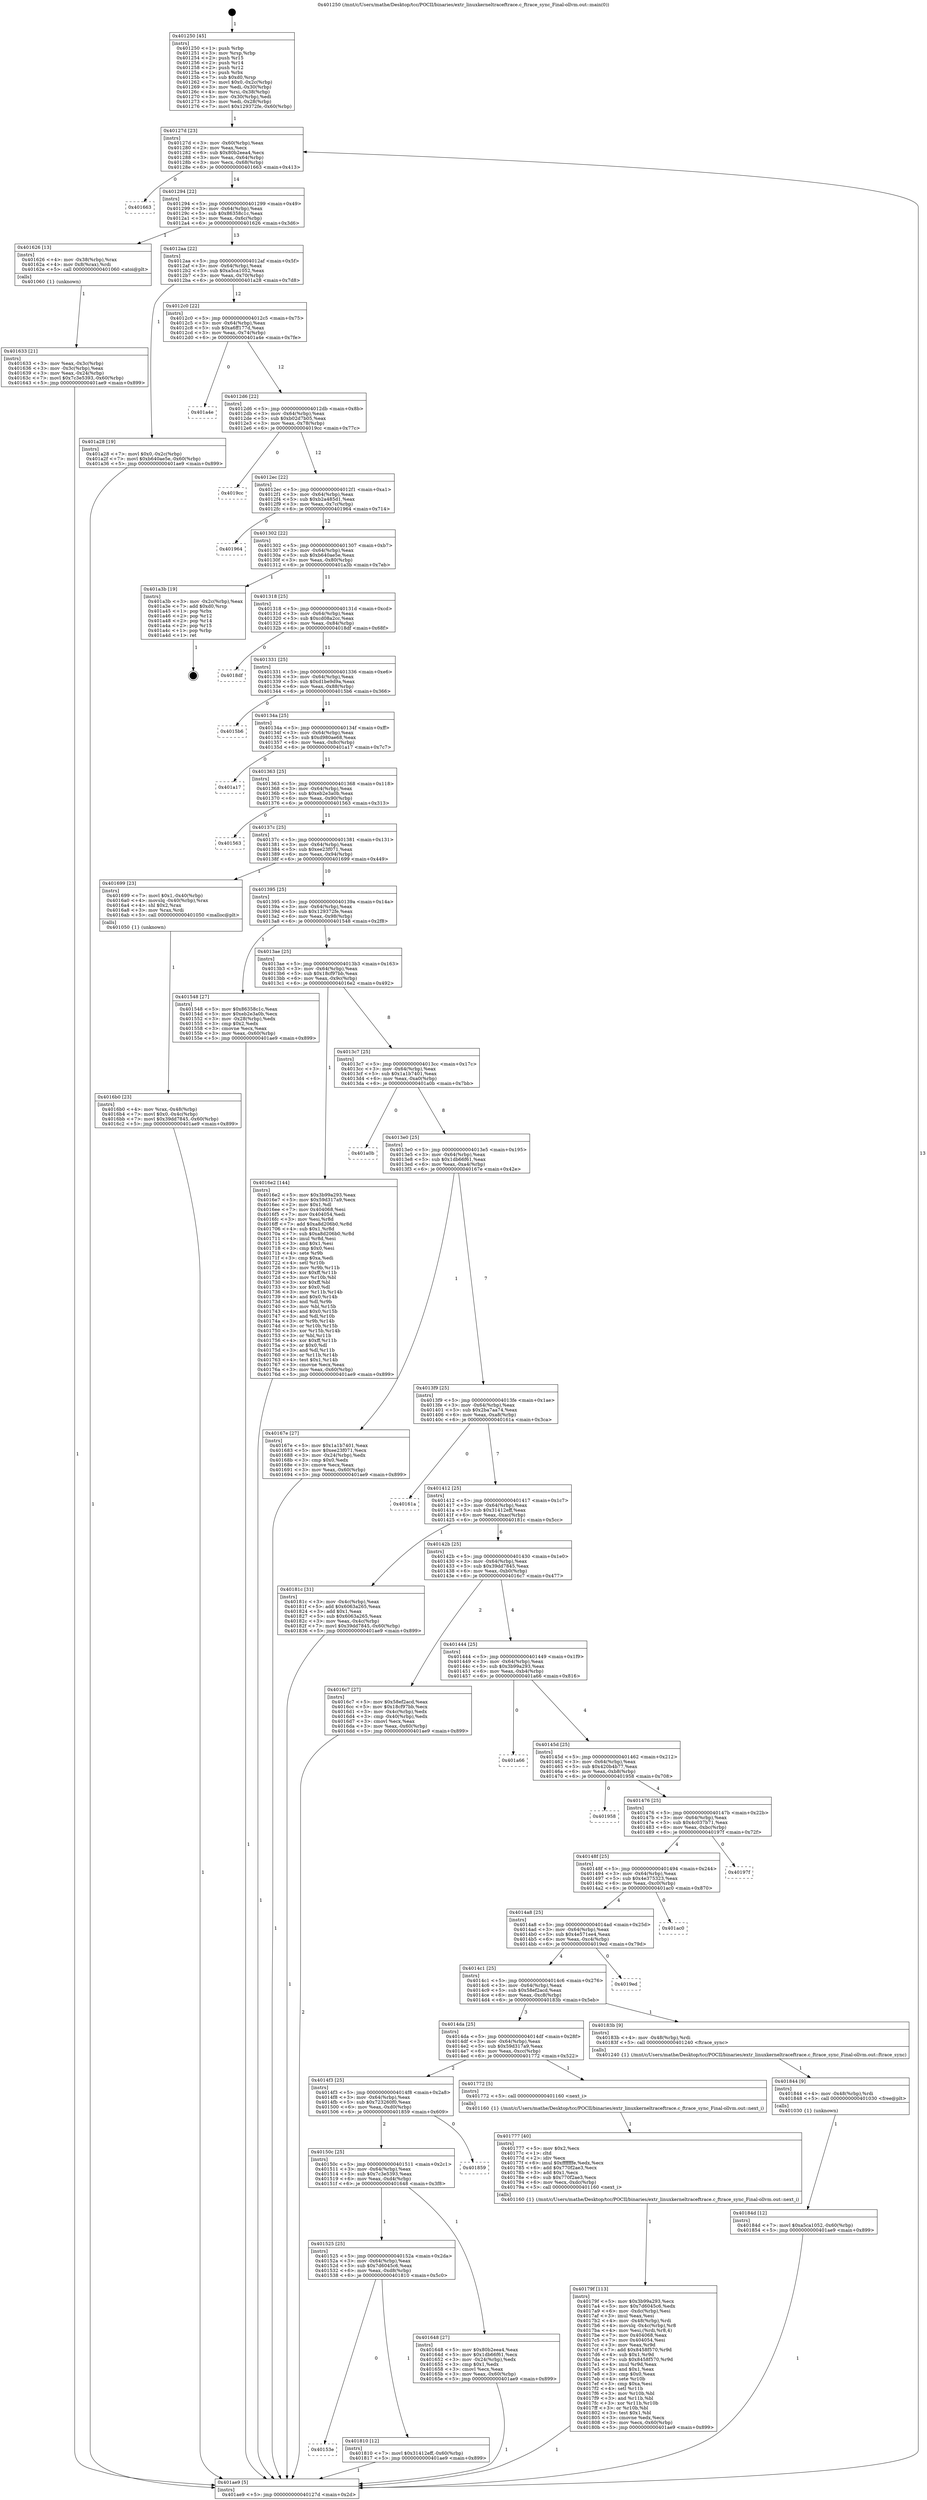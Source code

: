 digraph "0x401250" {
  label = "0x401250 (/mnt/c/Users/mathe/Desktop/tcc/POCII/binaries/extr_linuxkerneltraceftrace.c_ftrace_sync_Final-ollvm.out::main(0))"
  labelloc = "t"
  node[shape=record]

  Entry [label="",width=0.3,height=0.3,shape=circle,fillcolor=black,style=filled]
  "0x40127d" [label="{
     0x40127d [23]\l
     | [instrs]\l
     &nbsp;&nbsp;0x40127d \<+3\>: mov -0x60(%rbp),%eax\l
     &nbsp;&nbsp;0x401280 \<+2\>: mov %eax,%ecx\l
     &nbsp;&nbsp;0x401282 \<+6\>: sub $0x80b2eea4,%ecx\l
     &nbsp;&nbsp;0x401288 \<+3\>: mov %eax,-0x64(%rbp)\l
     &nbsp;&nbsp;0x40128b \<+3\>: mov %ecx,-0x68(%rbp)\l
     &nbsp;&nbsp;0x40128e \<+6\>: je 0000000000401663 \<main+0x413\>\l
  }"]
  "0x401663" [label="{
     0x401663\l
  }", style=dashed]
  "0x401294" [label="{
     0x401294 [22]\l
     | [instrs]\l
     &nbsp;&nbsp;0x401294 \<+5\>: jmp 0000000000401299 \<main+0x49\>\l
     &nbsp;&nbsp;0x401299 \<+3\>: mov -0x64(%rbp),%eax\l
     &nbsp;&nbsp;0x40129c \<+5\>: sub $0x86358c1c,%eax\l
     &nbsp;&nbsp;0x4012a1 \<+3\>: mov %eax,-0x6c(%rbp)\l
     &nbsp;&nbsp;0x4012a4 \<+6\>: je 0000000000401626 \<main+0x3d6\>\l
  }"]
  Exit [label="",width=0.3,height=0.3,shape=circle,fillcolor=black,style=filled,peripheries=2]
  "0x401626" [label="{
     0x401626 [13]\l
     | [instrs]\l
     &nbsp;&nbsp;0x401626 \<+4\>: mov -0x38(%rbp),%rax\l
     &nbsp;&nbsp;0x40162a \<+4\>: mov 0x8(%rax),%rdi\l
     &nbsp;&nbsp;0x40162e \<+5\>: call 0000000000401060 \<atoi@plt\>\l
     | [calls]\l
     &nbsp;&nbsp;0x401060 \{1\} (unknown)\l
  }"]
  "0x4012aa" [label="{
     0x4012aa [22]\l
     | [instrs]\l
     &nbsp;&nbsp;0x4012aa \<+5\>: jmp 00000000004012af \<main+0x5f\>\l
     &nbsp;&nbsp;0x4012af \<+3\>: mov -0x64(%rbp),%eax\l
     &nbsp;&nbsp;0x4012b2 \<+5\>: sub $0xa5ca1052,%eax\l
     &nbsp;&nbsp;0x4012b7 \<+3\>: mov %eax,-0x70(%rbp)\l
     &nbsp;&nbsp;0x4012ba \<+6\>: je 0000000000401a28 \<main+0x7d8\>\l
  }"]
  "0x40184d" [label="{
     0x40184d [12]\l
     | [instrs]\l
     &nbsp;&nbsp;0x40184d \<+7\>: movl $0xa5ca1052,-0x60(%rbp)\l
     &nbsp;&nbsp;0x401854 \<+5\>: jmp 0000000000401ae9 \<main+0x899\>\l
  }"]
  "0x401a28" [label="{
     0x401a28 [19]\l
     | [instrs]\l
     &nbsp;&nbsp;0x401a28 \<+7\>: movl $0x0,-0x2c(%rbp)\l
     &nbsp;&nbsp;0x401a2f \<+7\>: movl $0xb640ae5e,-0x60(%rbp)\l
     &nbsp;&nbsp;0x401a36 \<+5\>: jmp 0000000000401ae9 \<main+0x899\>\l
  }"]
  "0x4012c0" [label="{
     0x4012c0 [22]\l
     | [instrs]\l
     &nbsp;&nbsp;0x4012c0 \<+5\>: jmp 00000000004012c5 \<main+0x75\>\l
     &nbsp;&nbsp;0x4012c5 \<+3\>: mov -0x64(%rbp),%eax\l
     &nbsp;&nbsp;0x4012c8 \<+5\>: sub $0xa6ff177d,%eax\l
     &nbsp;&nbsp;0x4012cd \<+3\>: mov %eax,-0x74(%rbp)\l
     &nbsp;&nbsp;0x4012d0 \<+6\>: je 0000000000401a4e \<main+0x7fe\>\l
  }"]
  "0x401844" [label="{
     0x401844 [9]\l
     | [instrs]\l
     &nbsp;&nbsp;0x401844 \<+4\>: mov -0x48(%rbp),%rdi\l
     &nbsp;&nbsp;0x401848 \<+5\>: call 0000000000401030 \<free@plt\>\l
     | [calls]\l
     &nbsp;&nbsp;0x401030 \{1\} (unknown)\l
  }"]
  "0x401a4e" [label="{
     0x401a4e\l
  }", style=dashed]
  "0x4012d6" [label="{
     0x4012d6 [22]\l
     | [instrs]\l
     &nbsp;&nbsp;0x4012d6 \<+5\>: jmp 00000000004012db \<main+0x8b\>\l
     &nbsp;&nbsp;0x4012db \<+3\>: mov -0x64(%rbp),%eax\l
     &nbsp;&nbsp;0x4012de \<+5\>: sub $0xb02d7b05,%eax\l
     &nbsp;&nbsp;0x4012e3 \<+3\>: mov %eax,-0x78(%rbp)\l
     &nbsp;&nbsp;0x4012e6 \<+6\>: je 00000000004019cc \<main+0x77c\>\l
  }"]
  "0x40153e" [label="{
     0x40153e\l
  }", style=dashed]
  "0x4019cc" [label="{
     0x4019cc\l
  }", style=dashed]
  "0x4012ec" [label="{
     0x4012ec [22]\l
     | [instrs]\l
     &nbsp;&nbsp;0x4012ec \<+5\>: jmp 00000000004012f1 \<main+0xa1\>\l
     &nbsp;&nbsp;0x4012f1 \<+3\>: mov -0x64(%rbp),%eax\l
     &nbsp;&nbsp;0x4012f4 \<+5\>: sub $0xb2a485d1,%eax\l
     &nbsp;&nbsp;0x4012f9 \<+3\>: mov %eax,-0x7c(%rbp)\l
     &nbsp;&nbsp;0x4012fc \<+6\>: je 0000000000401964 \<main+0x714\>\l
  }"]
  "0x401810" [label="{
     0x401810 [12]\l
     | [instrs]\l
     &nbsp;&nbsp;0x401810 \<+7\>: movl $0x31412eff,-0x60(%rbp)\l
     &nbsp;&nbsp;0x401817 \<+5\>: jmp 0000000000401ae9 \<main+0x899\>\l
  }"]
  "0x401964" [label="{
     0x401964\l
  }", style=dashed]
  "0x401302" [label="{
     0x401302 [22]\l
     | [instrs]\l
     &nbsp;&nbsp;0x401302 \<+5\>: jmp 0000000000401307 \<main+0xb7\>\l
     &nbsp;&nbsp;0x401307 \<+3\>: mov -0x64(%rbp),%eax\l
     &nbsp;&nbsp;0x40130a \<+5\>: sub $0xb640ae5e,%eax\l
     &nbsp;&nbsp;0x40130f \<+3\>: mov %eax,-0x80(%rbp)\l
     &nbsp;&nbsp;0x401312 \<+6\>: je 0000000000401a3b \<main+0x7eb\>\l
  }"]
  "0x40179f" [label="{
     0x40179f [113]\l
     | [instrs]\l
     &nbsp;&nbsp;0x40179f \<+5\>: mov $0x3b99a293,%ecx\l
     &nbsp;&nbsp;0x4017a4 \<+5\>: mov $0x7d6045c6,%edx\l
     &nbsp;&nbsp;0x4017a9 \<+6\>: mov -0xdc(%rbp),%esi\l
     &nbsp;&nbsp;0x4017af \<+3\>: imul %eax,%esi\l
     &nbsp;&nbsp;0x4017b2 \<+4\>: mov -0x48(%rbp),%rdi\l
     &nbsp;&nbsp;0x4017b6 \<+4\>: movslq -0x4c(%rbp),%r8\l
     &nbsp;&nbsp;0x4017ba \<+4\>: mov %esi,(%rdi,%r8,4)\l
     &nbsp;&nbsp;0x4017be \<+7\>: mov 0x404068,%eax\l
     &nbsp;&nbsp;0x4017c5 \<+7\>: mov 0x404054,%esi\l
     &nbsp;&nbsp;0x4017cc \<+3\>: mov %eax,%r9d\l
     &nbsp;&nbsp;0x4017cf \<+7\>: add $0x8458f570,%r9d\l
     &nbsp;&nbsp;0x4017d6 \<+4\>: sub $0x1,%r9d\l
     &nbsp;&nbsp;0x4017da \<+7\>: sub $0x8458f570,%r9d\l
     &nbsp;&nbsp;0x4017e1 \<+4\>: imul %r9d,%eax\l
     &nbsp;&nbsp;0x4017e5 \<+3\>: and $0x1,%eax\l
     &nbsp;&nbsp;0x4017e8 \<+3\>: cmp $0x0,%eax\l
     &nbsp;&nbsp;0x4017eb \<+4\>: sete %r10b\l
     &nbsp;&nbsp;0x4017ef \<+3\>: cmp $0xa,%esi\l
     &nbsp;&nbsp;0x4017f2 \<+4\>: setl %r11b\l
     &nbsp;&nbsp;0x4017f6 \<+3\>: mov %r10b,%bl\l
     &nbsp;&nbsp;0x4017f9 \<+3\>: and %r11b,%bl\l
     &nbsp;&nbsp;0x4017fc \<+3\>: xor %r11b,%r10b\l
     &nbsp;&nbsp;0x4017ff \<+3\>: or %r10b,%bl\l
     &nbsp;&nbsp;0x401802 \<+3\>: test $0x1,%bl\l
     &nbsp;&nbsp;0x401805 \<+3\>: cmovne %edx,%ecx\l
     &nbsp;&nbsp;0x401808 \<+3\>: mov %ecx,-0x60(%rbp)\l
     &nbsp;&nbsp;0x40180b \<+5\>: jmp 0000000000401ae9 \<main+0x899\>\l
  }"]
  "0x401a3b" [label="{
     0x401a3b [19]\l
     | [instrs]\l
     &nbsp;&nbsp;0x401a3b \<+3\>: mov -0x2c(%rbp),%eax\l
     &nbsp;&nbsp;0x401a3e \<+7\>: add $0xd0,%rsp\l
     &nbsp;&nbsp;0x401a45 \<+1\>: pop %rbx\l
     &nbsp;&nbsp;0x401a46 \<+2\>: pop %r12\l
     &nbsp;&nbsp;0x401a48 \<+2\>: pop %r14\l
     &nbsp;&nbsp;0x401a4a \<+2\>: pop %r15\l
     &nbsp;&nbsp;0x401a4c \<+1\>: pop %rbp\l
     &nbsp;&nbsp;0x401a4d \<+1\>: ret\l
  }"]
  "0x401318" [label="{
     0x401318 [25]\l
     | [instrs]\l
     &nbsp;&nbsp;0x401318 \<+5\>: jmp 000000000040131d \<main+0xcd\>\l
     &nbsp;&nbsp;0x40131d \<+3\>: mov -0x64(%rbp),%eax\l
     &nbsp;&nbsp;0x401320 \<+5\>: sub $0xcd08a2cc,%eax\l
     &nbsp;&nbsp;0x401325 \<+6\>: mov %eax,-0x84(%rbp)\l
     &nbsp;&nbsp;0x40132b \<+6\>: je 00000000004018df \<main+0x68f\>\l
  }"]
  "0x401777" [label="{
     0x401777 [40]\l
     | [instrs]\l
     &nbsp;&nbsp;0x401777 \<+5\>: mov $0x2,%ecx\l
     &nbsp;&nbsp;0x40177c \<+1\>: cltd\l
     &nbsp;&nbsp;0x40177d \<+2\>: idiv %ecx\l
     &nbsp;&nbsp;0x40177f \<+6\>: imul $0xfffffffe,%edx,%ecx\l
     &nbsp;&nbsp;0x401785 \<+6\>: add $0x770f2ae3,%ecx\l
     &nbsp;&nbsp;0x40178b \<+3\>: add $0x1,%ecx\l
     &nbsp;&nbsp;0x40178e \<+6\>: sub $0x770f2ae3,%ecx\l
     &nbsp;&nbsp;0x401794 \<+6\>: mov %ecx,-0xdc(%rbp)\l
     &nbsp;&nbsp;0x40179a \<+5\>: call 0000000000401160 \<next_i\>\l
     | [calls]\l
     &nbsp;&nbsp;0x401160 \{1\} (/mnt/c/Users/mathe/Desktop/tcc/POCII/binaries/extr_linuxkerneltraceftrace.c_ftrace_sync_Final-ollvm.out::next_i)\l
  }"]
  "0x4018df" [label="{
     0x4018df\l
  }", style=dashed]
  "0x401331" [label="{
     0x401331 [25]\l
     | [instrs]\l
     &nbsp;&nbsp;0x401331 \<+5\>: jmp 0000000000401336 \<main+0xe6\>\l
     &nbsp;&nbsp;0x401336 \<+3\>: mov -0x64(%rbp),%eax\l
     &nbsp;&nbsp;0x401339 \<+5\>: sub $0xd1be9d9a,%eax\l
     &nbsp;&nbsp;0x40133e \<+6\>: mov %eax,-0x88(%rbp)\l
     &nbsp;&nbsp;0x401344 \<+6\>: je 00000000004015b6 \<main+0x366\>\l
  }"]
  "0x4016b0" [label="{
     0x4016b0 [23]\l
     | [instrs]\l
     &nbsp;&nbsp;0x4016b0 \<+4\>: mov %rax,-0x48(%rbp)\l
     &nbsp;&nbsp;0x4016b4 \<+7\>: movl $0x0,-0x4c(%rbp)\l
     &nbsp;&nbsp;0x4016bb \<+7\>: movl $0x39dd7845,-0x60(%rbp)\l
     &nbsp;&nbsp;0x4016c2 \<+5\>: jmp 0000000000401ae9 \<main+0x899\>\l
  }"]
  "0x4015b6" [label="{
     0x4015b6\l
  }", style=dashed]
  "0x40134a" [label="{
     0x40134a [25]\l
     | [instrs]\l
     &nbsp;&nbsp;0x40134a \<+5\>: jmp 000000000040134f \<main+0xff\>\l
     &nbsp;&nbsp;0x40134f \<+3\>: mov -0x64(%rbp),%eax\l
     &nbsp;&nbsp;0x401352 \<+5\>: sub $0xd980ae68,%eax\l
     &nbsp;&nbsp;0x401357 \<+6\>: mov %eax,-0x8c(%rbp)\l
     &nbsp;&nbsp;0x40135d \<+6\>: je 0000000000401a17 \<main+0x7c7\>\l
  }"]
  "0x401525" [label="{
     0x401525 [25]\l
     | [instrs]\l
     &nbsp;&nbsp;0x401525 \<+5\>: jmp 000000000040152a \<main+0x2da\>\l
     &nbsp;&nbsp;0x40152a \<+3\>: mov -0x64(%rbp),%eax\l
     &nbsp;&nbsp;0x40152d \<+5\>: sub $0x7d6045c6,%eax\l
     &nbsp;&nbsp;0x401532 \<+6\>: mov %eax,-0xd8(%rbp)\l
     &nbsp;&nbsp;0x401538 \<+6\>: je 0000000000401810 \<main+0x5c0\>\l
  }"]
  "0x401a17" [label="{
     0x401a17\l
  }", style=dashed]
  "0x401363" [label="{
     0x401363 [25]\l
     | [instrs]\l
     &nbsp;&nbsp;0x401363 \<+5\>: jmp 0000000000401368 \<main+0x118\>\l
     &nbsp;&nbsp;0x401368 \<+3\>: mov -0x64(%rbp),%eax\l
     &nbsp;&nbsp;0x40136b \<+5\>: sub $0xeb2e3a0b,%eax\l
     &nbsp;&nbsp;0x401370 \<+6\>: mov %eax,-0x90(%rbp)\l
     &nbsp;&nbsp;0x401376 \<+6\>: je 0000000000401563 \<main+0x313\>\l
  }"]
  "0x401648" [label="{
     0x401648 [27]\l
     | [instrs]\l
     &nbsp;&nbsp;0x401648 \<+5\>: mov $0x80b2eea4,%eax\l
     &nbsp;&nbsp;0x40164d \<+5\>: mov $0x1db66f61,%ecx\l
     &nbsp;&nbsp;0x401652 \<+3\>: mov -0x24(%rbp),%edx\l
     &nbsp;&nbsp;0x401655 \<+3\>: cmp $0x1,%edx\l
     &nbsp;&nbsp;0x401658 \<+3\>: cmovl %ecx,%eax\l
     &nbsp;&nbsp;0x40165b \<+3\>: mov %eax,-0x60(%rbp)\l
     &nbsp;&nbsp;0x40165e \<+5\>: jmp 0000000000401ae9 \<main+0x899\>\l
  }"]
  "0x401563" [label="{
     0x401563\l
  }", style=dashed]
  "0x40137c" [label="{
     0x40137c [25]\l
     | [instrs]\l
     &nbsp;&nbsp;0x40137c \<+5\>: jmp 0000000000401381 \<main+0x131\>\l
     &nbsp;&nbsp;0x401381 \<+3\>: mov -0x64(%rbp),%eax\l
     &nbsp;&nbsp;0x401384 \<+5\>: sub $0xee23f071,%eax\l
     &nbsp;&nbsp;0x401389 \<+6\>: mov %eax,-0x94(%rbp)\l
     &nbsp;&nbsp;0x40138f \<+6\>: je 0000000000401699 \<main+0x449\>\l
  }"]
  "0x40150c" [label="{
     0x40150c [25]\l
     | [instrs]\l
     &nbsp;&nbsp;0x40150c \<+5\>: jmp 0000000000401511 \<main+0x2c1\>\l
     &nbsp;&nbsp;0x401511 \<+3\>: mov -0x64(%rbp),%eax\l
     &nbsp;&nbsp;0x401514 \<+5\>: sub $0x7c3e5393,%eax\l
     &nbsp;&nbsp;0x401519 \<+6\>: mov %eax,-0xd4(%rbp)\l
     &nbsp;&nbsp;0x40151f \<+6\>: je 0000000000401648 \<main+0x3f8\>\l
  }"]
  "0x401699" [label="{
     0x401699 [23]\l
     | [instrs]\l
     &nbsp;&nbsp;0x401699 \<+7\>: movl $0x1,-0x40(%rbp)\l
     &nbsp;&nbsp;0x4016a0 \<+4\>: movslq -0x40(%rbp),%rax\l
     &nbsp;&nbsp;0x4016a4 \<+4\>: shl $0x2,%rax\l
     &nbsp;&nbsp;0x4016a8 \<+3\>: mov %rax,%rdi\l
     &nbsp;&nbsp;0x4016ab \<+5\>: call 0000000000401050 \<malloc@plt\>\l
     | [calls]\l
     &nbsp;&nbsp;0x401050 \{1\} (unknown)\l
  }"]
  "0x401395" [label="{
     0x401395 [25]\l
     | [instrs]\l
     &nbsp;&nbsp;0x401395 \<+5\>: jmp 000000000040139a \<main+0x14a\>\l
     &nbsp;&nbsp;0x40139a \<+3\>: mov -0x64(%rbp),%eax\l
     &nbsp;&nbsp;0x40139d \<+5\>: sub $0x129372fe,%eax\l
     &nbsp;&nbsp;0x4013a2 \<+6\>: mov %eax,-0x98(%rbp)\l
     &nbsp;&nbsp;0x4013a8 \<+6\>: je 0000000000401548 \<main+0x2f8\>\l
  }"]
  "0x401859" [label="{
     0x401859\l
  }", style=dashed]
  "0x401548" [label="{
     0x401548 [27]\l
     | [instrs]\l
     &nbsp;&nbsp;0x401548 \<+5\>: mov $0x86358c1c,%eax\l
     &nbsp;&nbsp;0x40154d \<+5\>: mov $0xeb2e3a0b,%ecx\l
     &nbsp;&nbsp;0x401552 \<+3\>: mov -0x28(%rbp),%edx\l
     &nbsp;&nbsp;0x401555 \<+3\>: cmp $0x2,%edx\l
     &nbsp;&nbsp;0x401558 \<+3\>: cmovne %ecx,%eax\l
     &nbsp;&nbsp;0x40155b \<+3\>: mov %eax,-0x60(%rbp)\l
     &nbsp;&nbsp;0x40155e \<+5\>: jmp 0000000000401ae9 \<main+0x899\>\l
  }"]
  "0x4013ae" [label="{
     0x4013ae [25]\l
     | [instrs]\l
     &nbsp;&nbsp;0x4013ae \<+5\>: jmp 00000000004013b3 \<main+0x163\>\l
     &nbsp;&nbsp;0x4013b3 \<+3\>: mov -0x64(%rbp),%eax\l
     &nbsp;&nbsp;0x4013b6 \<+5\>: sub $0x18cf97bb,%eax\l
     &nbsp;&nbsp;0x4013bb \<+6\>: mov %eax,-0x9c(%rbp)\l
     &nbsp;&nbsp;0x4013c1 \<+6\>: je 00000000004016e2 \<main+0x492\>\l
  }"]
  "0x401ae9" [label="{
     0x401ae9 [5]\l
     | [instrs]\l
     &nbsp;&nbsp;0x401ae9 \<+5\>: jmp 000000000040127d \<main+0x2d\>\l
  }"]
  "0x401250" [label="{
     0x401250 [45]\l
     | [instrs]\l
     &nbsp;&nbsp;0x401250 \<+1\>: push %rbp\l
     &nbsp;&nbsp;0x401251 \<+3\>: mov %rsp,%rbp\l
     &nbsp;&nbsp;0x401254 \<+2\>: push %r15\l
     &nbsp;&nbsp;0x401256 \<+2\>: push %r14\l
     &nbsp;&nbsp;0x401258 \<+2\>: push %r12\l
     &nbsp;&nbsp;0x40125a \<+1\>: push %rbx\l
     &nbsp;&nbsp;0x40125b \<+7\>: sub $0xd0,%rsp\l
     &nbsp;&nbsp;0x401262 \<+7\>: movl $0x0,-0x2c(%rbp)\l
     &nbsp;&nbsp;0x401269 \<+3\>: mov %edi,-0x30(%rbp)\l
     &nbsp;&nbsp;0x40126c \<+4\>: mov %rsi,-0x38(%rbp)\l
     &nbsp;&nbsp;0x401270 \<+3\>: mov -0x30(%rbp),%edi\l
     &nbsp;&nbsp;0x401273 \<+3\>: mov %edi,-0x28(%rbp)\l
     &nbsp;&nbsp;0x401276 \<+7\>: movl $0x129372fe,-0x60(%rbp)\l
  }"]
  "0x401633" [label="{
     0x401633 [21]\l
     | [instrs]\l
     &nbsp;&nbsp;0x401633 \<+3\>: mov %eax,-0x3c(%rbp)\l
     &nbsp;&nbsp;0x401636 \<+3\>: mov -0x3c(%rbp),%eax\l
     &nbsp;&nbsp;0x401639 \<+3\>: mov %eax,-0x24(%rbp)\l
     &nbsp;&nbsp;0x40163c \<+7\>: movl $0x7c3e5393,-0x60(%rbp)\l
     &nbsp;&nbsp;0x401643 \<+5\>: jmp 0000000000401ae9 \<main+0x899\>\l
  }"]
  "0x4014f3" [label="{
     0x4014f3 [25]\l
     | [instrs]\l
     &nbsp;&nbsp;0x4014f3 \<+5\>: jmp 00000000004014f8 \<main+0x2a8\>\l
     &nbsp;&nbsp;0x4014f8 \<+3\>: mov -0x64(%rbp),%eax\l
     &nbsp;&nbsp;0x4014fb \<+5\>: sub $0x723260f0,%eax\l
     &nbsp;&nbsp;0x401500 \<+6\>: mov %eax,-0xd0(%rbp)\l
     &nbsp;&nbsp;0x401506 \<+6\>: je 0000000000401859 \<main+0x609\>\l
  }"]
  "0x4016e2" [label="{
     0x4016e2 [144]\l
     | [instrs]\l
     &nbsp;&nbsp;0x4016e2 \<+5\>: mov $0x3b99a293,%eax\l
     &nbsp;&nbsp;0x4016e7 \<+5\>: mov $0x59d317a9,%ecx\l
     &nbsp;&nbsp;0x4016ec \<+2\>: mov $0x1,%dl\l
     &nbsp;&nbsp;0x4016ee \<+7\>: mov 0x404068,%esi\l
     &nbsp;&nbsp;0x4016f5 \<+7\>: mov 0x404054,%edi\l
     &nbsp;&nbsp;0x4016fc \<+3\>: mov %esi,%r8d\l
     &nbsp;&nbsp;0x4016ff \<+7\>: add $0xa8d206b0,%r8d\l
     &nbsp;&nbsp;0x401706 \<+4\>: sub $0x1,%r8d\l
     &nbsp;&nbsp;0x40170a \<+7\>: sub $0xa8d206b0,%r8d\l
     &nbsp;&nbsp;0x401711 \<+4\>: imul %r8d,%esi\l
     &nbsp;&nbsp;0x401715 \<+3\>: and $0x1,%esi\l
     &nbsp;&nbsp;0x401718 \<+3\>: cmp $0x0,%esi\l
     &nbsp;&nbsp;0x40171b \<+4\>: sete %r9b\l
     &nbsp;&nbsp;0x40171f \<+3\>: cmp $0xa,%edi\l
     &nbsp;&nbsp;0x401722 \<+4\>: setl %r10b\l
     &nbsp;&nbsp;0x401726 \<+3\>: mov %r9b,%r11b\l
     &nbsp;&nbsp;0x401729 \<+4\>: xor $0xff,%r11b\l
     &nbsp;&nbsp;0x40172d \<+3\>: mov %r10b,%bl\l
     &nbsp;&nbsp;0x401730 \<+3\>: xor $0xff,%bl\l
     &nbsp;&nbsp;0x401733 \<+3\>: xor $0x0,%dl\l
     &nbsp;&nbsp;0x401736 \<+3\>: mov %r11b,%r14b\l
     &nbsp;&nbsp;0x401739 \<+4\>: and $0x0,%r14b\l
     &nbsp;&nbsp;0x40173d \<+3\>: and %dl,%r9b\l
     &nbsp;&nbsp;0x401740 \<+3\>: mov %bl,%r15b\l
     &nbsp;&nbsp;0x401743 \<+4\>: and $0x0,%r15b\l
     &nbsp;&nbsp;0x401747 \<+3\>: and %dl,%r10b\l
     &nbsp;&nbsp;0x40174a \<+3\>: or %r9b,%r14b\l
     &nbsp;&nbsp;0x40174d \<+3\>: or %r10b,%r15b\l
     &nbsp;&nbsp;0x401750 \<+3\>: xor %r15b,%r14b\l
     &nbsp;&nbsp;0x401753 \<+3\>: or %bl,%r11b\l
     &nbsp;&nbsp;0x401756 \<+4\>: xor $0xff,%r11b\l
     &nbsp;&nbsp;0x40175a \<+3\>: or $0x0,%dl\l
     &nbsp;&nbsp;0x40175d \<+3\>: and %dl,%r11b\l
     &nbsp;&nbsp;0x401760 \<+3\>: or %r11b,%r14b\l
     &nbsp;&nbsp;0x401763 \<+4\>: test $0x1,%r14b\l
     &nbsp;&nbsp;0x401767 \<+3\>: cmovne %ecx,%eax\l
     &nbsp;&nbsp;0x40176a \<+3\>: mov %eax,-0x60(%rbp)\l
     &nbsp;&nbsp;0x40176d \<+5\>: jmp 0000000000401ae9 \<main+0x899\>\l
  }"]
  "0x4013c7" [label="{
     0x4013c7 [25]\l
     | [instrs]\l
     &nbsp;&nbsp;0x4013c7 \<+5\>: jmp 00000000004013cc \<main+0x17c\>\l
     &nbsp;&nbsp;0x4013cc \<+3\>: mov -0x64(%rbp),%eax\l
     &nbsp;&nbsp;0x4013cf \<+5\>: sub $0x1a1b7401,%eax\l
     &nbsp;&nbsp;0x4013d4 \<+6\>: mov %eax,-0xa0(%rbp)\l
     &nbsp;&nbsp;0x4013da \<+6\>: je 0000000000401a0b \<main+0x7bb\>\l
  }"]
  "0x401772" [label="{
     0x401772 [5]\l
     | [instrs]\l
     &nbsp;&nbsp;0x401772 \<+5\>: call 0000000000401160 \<next_i\>\l
     | [calls]\l
     &nbsp;&nbsp;0x401160 \{1\} (/mnt/c/Users/mathe/Desktop/tcc/POCII/binaries/extr_linuxkerneltraceftrace.c_ftrace_sync_Final-ollvm.out::next_i)\l
  }"]
  "0x401a0b" [label="{
     0x401a0b\l
  }", style=dashed]
  "0x4013e0" [label="{
     0x4013e0 [25]\l
     | [instrs]\l
     &nbsp;&nbsp;0x4013e0 \<+5\>: jmp 00000000004013e5 \<main+0x195\>\l
     &nbsp;&nbsp;0x4013e5 \<+3\>: mov -0x64(%rbp),%eax\l
     &nbsp;&nbsp;0x4013e8 \<+5\>: sub $0x1db66f61,%eax\l
     &nbsp;&nbsp;0x4013ed \<+6\>: mov %eax,-0xa4(%rbp)\l
     &nbsp;&nbsp;0x4013f3 \<+6\>: je 000000000040167e \<main+0x42e\>\l
  }"]
  "0x4014da" [label="{
     0x4014da [25]\l
     | [instrs]\l
     &nbsp;&nbsp;0x4014da \<+5\>: jmp 00000000004014df \<main+0x28f\>\l
     &nbsp;&nbsp;0x4014df \<+3\>: mov -0x64(%rbp),%eax\l
     &nbsp;&nbsp;0x4014e2 \<+5\>: sub $0x59d317a9,%eax\l
     &nbsp;&nbsp;0x4014e7 \<+6\>: mov %eax,-0xcc(%rbp)\l
     &nbsp;&nbsp;0x4014ed \<+6\>: je 0000000000401772 \<main+0x522\>\l
  }"]
  "0x40167e" [label="{
     0x40167e [27]\l
     | [instrs]\l
     &nbsp;&nbsp;0x40167e \<+5\>: mov $0x1a1b7401,%eax\l
     &nbsp;&nbsp;0x401683 \<+5\>: mov $0xee23f071,%ecx\l
     &nbsp;&nbsp;0x401688 \<+3\>: mov -0x24(%rbp),%edx\l
     &nbsp;&nbsp;0x40168b \<+3\>: cmp $0x0,%edx\l
     &nbsp;&nbsp;0x40168e \<+3\>: cmove %ecx,%eax\l
     &nbsp;&nbsp;0x401691 \<+3\>: mov %eax,-0x60(%rbp)\l
     &nbsp;&nbsp;0x401694 \<+5\>: jmp 0000000000401ae9 \<main+0x899\>\l
  }"]
  "0x4013f9" [label="{
     0x4013f9 [25]\l
     | [instrs]\l
     &nbsp;&nbsp;0x4013f9 \<+5\>: jmp 00000000004013fe \<main+0x1ae\>\l
     &nbsp;&nbsp;0x4013fe \<+3\>: mov -0x64(%rbp),%eax\l
     &nbsp;&nbsp;0x401401 \<+5\>: sub $0x2ba7aa74,%eax\l
     &nbsp;&nbsp;0x401406 \<+6\>: mov %eax,-0xa8(%rbp)\l
     &nbsp;&nbsp;0x40140c \<+6\>: je 000000000040161a \<main+0x3ca\>\l
  }"]
  "0x40183b" [label="{
     0x40183b [9]\l
     | [instrs]\l
     &nbsp;&nbsp;0x40183b \<+4\>: mov -0x48(%rbp),%rdi\l
     &nbsp;&nbsp;0x40183f \<+5\>: call 0000000000401240 \<ftrace_sync\>\l
     | [calls]\l
     &nbsp;&nbsp;0x401240 \{1\} (/mnt/c/Users/mathe/Desktop/tcc/POCII/binaries/extr_linuxkerneltraceftrace.c_ftrace_sync_Final-ollvm.out::ftrace_sync)\l
  }"]
  "0x40161a" [label="{
     0x40161a\l
  }", style=dashed]
  "0x401412" [label="{
     0x401412 [25]\l
     | [instrs]\l
     &nbsp;&nbsp;0x401412 \<+5\>: jmp 0000000000401417 \<main+0x1c7\>\l
     &nbsp;&nbsp;0x401417 \<+3\>: mov -0x64(%rbp),%eax\l
     &nbsp;&nbsp;0x40141a \<+5\>: sub $0x31412eff,%eax\l
     &nbsp;&nbsp;0x40141f \<+6\>: mov %eax,-0xac(%rbp)\l
     &nbsp;&nbsp;0x401425 \<+6\>: je 000000000040181c \<main+0x5cc\>\l
  }"]
  "0x4014c1" [label="{
     0x4014c1 [25]\l
     | [instrs]\l
     &nbsp;&nbsp;0x4014c1 \<+5\>: jmp 00000000004014c6 \<main+0x276\>\l
     &nbsp;&nbsp;0x4014c6 \<+3\>: mov -0x64(%rbp),%eax\l
     &nbsp;&nbsp;0x4014c9 \<+5\>: sub $0x58ef2acd,%eax\l
     &nbsp;&nbsp;0x4014ce \<+6\>: mov %eax,-0xc8(%rbp)\l
     &nbsp;&nbsp;0x4014d4 \<+6\>: je 000000000040183b \<main+0x5eb\>\l
  }"]
  "0x40181c" [label="{
     0x40181c [31]\l
     | [instrs]\l
     &nbsp;&nbsp;0x40181c \<+3\>: mov -0x4c(%rbp),%eax\l
     &nbsp;&nbsp;0x40181f \<+5\>: add $0x6063a265,%eax\l
     &nbsp;&nbsp;0x401824 \<+3\>: add $0x1,%eax\l
     &nbsp;&nbsp;0x401827 \<+5\>: sub $0x6063a265,%eax\l
     &nbsp;&nbsp;0x40182c \<+3\>: mov %eax,-0x4c(%rbp)\l
     &nbsp;&nbsp;0x40182f \<+7\>: movl $0x39dd7845,-0x60(%rbp)\l
     &nbsp;&nbsp;0x401836 \<+5\>: jmp 0000000000401ae9 \<main+0x899\>\l
  }"]
  "0x40142b" [label="{
     0x40142b [25]\l
     | [instrs]\l
     &nbsp;&nbsp;0x40142b \<+5\>: jmp 0000000000401430 \<main+0x1e0\>\l
     &nbsp;&nbsp;0x401430 \<+3\>: mov -0x64(%rbp),%eax\l
     &nbsp;&nbsp;0x401433 \<+5\>: sub $0x39dd7845,%eax\l
     &nbsp;&nbsp;0x401438 \<+6\>: mov %eax,-0xb0(%rbp)\l
     &nbsp;&nbsp;0x40143e \<+6\>: je 00000000004016c7 \<main+0x477\>\l
  }"]
  "0x4019ed" [label="{
     0x4019ed\l
  }", style=dashed]
  "0x4016c7" [label="{
     0x4016c7 [27]\l
     | [instrs]\l
     &nbsp;&nbsp;0x4016c7 \<+5\>: mov $0x58ef2acd,%eax\l
     &nbsp;&nbsp;0x4016cc \<+5\>: mov $0x18cf97bb,%ecx\l
     &nbsp;&nbsp;0x4016d1 \<+3\>: mov -0x4c(%rbp),%edx\l
     &nbsp;&nbsp;0x4016d4 \<+3\>: cmp -0x40(%rbp),%edx\l
     &nbsp;&nbsp;0x4016d7 \<+3\>: cmovl %ecx,%eax\l
     &nbsp;&nbsp;0x4016da \<+3\>: mov %eax,-0x60(%rbp)\l
     &nbsp;&nbsp;0x4016dd \<+5\>: jmp 0000000000401ae9 \<main+0x899\>\l
  }"]
  "0x401444" [label="{
     0x401444 [25]\l
     | [instrs]\l
     &nbsp;&nbsp;0x401444 \<+5\>: jmp 0000000000401449 \<main+0x1f9\>\l
     &nbsp;&nbsp;0x401449 \<+3\>: mov -0x64(%rbp),%eax\l
     &nbsp;&nbsp;0x40144c \<+5\>: sub $0x3b99a293,%eax\l
     &nbsp;&nbsp;0x401451 \<+6\>: mov %eax,-0xb4(%rbp)\l
     &nbsp;&nbsp;0x401457 \<+6\>: je 0000000000401a66 \<main+0x816\>\l
  }"]
  "0x4014a8" [label="{
     0x4014a8 [25]\l
     | [instrs]\l
     &nbsp;&nbsp;0x4014a8 \<+5\>: jmp 00000000004014ad \<main+0x25d\>\l
     &nbsp;&nbsp;0x4014ad \<+3\>: mov -0x64(%rbp),%eax\l
     &nbsp;&nbsp;0x4014b0 \<+5\>: sub $0x4e571ee4,%eax\l
     &nbsp;&nbsp;0x4014b5 \<+6\>: mov %eax,-0xc4(%rbp)\l
     &nbsp;&nbsp;0x4014bb \<+6\>: je 00000000004019ed \<main+0x79d\>\l
  }"]
  "0x401a66" [label="{
     0x401a66\l
  }", style=dashed]
  "0x40145d" [label="{
     0x40145d [25]\l
     | [instrs]\l
     &nbsp;&nbsp;0x40145d \<+5\>: jmp 0000000000401462 \<main+0x212\>\l
     &nbsp;&nbsp;0x401462 \<+3\>: mov -0x64(%rbp),%eax\l
     &nbsp;&nbsp;0x401465 \<+5\>: sub $0x420b4b77,%eax\l
     &nbsp;&nbsp;0x40146a \<+6\>: mov %eax,-0xb8(%rbp)\l
     &nbsp;&nbsp;0x401470 \<+6\>: je 0000000000401958 \<main+0x708\>\l
  }"]
  "0x401ac0" [label="{
     0x401ac0\l
  }", style=dashed]
  "0x401958" [label="{
     0x401958\l
  }", style=dashed]
  "0x401476" [label="{
     0x401476 [25]\l
     | [instrs]\l
     &nbsp;&nbsp;0x401476 \<+5\>: jmp 000000000040147b \<main+0x22b\>\l
     &nbsp;&nbsp;0x40147b \<+3\>: mov -0x64(%rbp),%eax\l
     &nbsp;&nbsp;0x40147e \<+5\>: sub $0x4c037b71,%eax\l
     &nbsp;&nbsp;0x401483 \<+6\>: mov %eax,-0xbc(%rbp)\l
     &nbsp;&nbsp;0x401489 \<+6\>: je 000000000040197f \<main+0x72f\>\l
  }"]
  "0x40148f" [label="{
     0x40148f [25]\l
     | [instrs]\l
     &nbsp;&nbsp;0x40148f \<+5\>: jmp 0000000000401494 \<main+0x244\>\l
     &nbsp;&nbsp;0x401494 \<+3\>: mov -0x64(%rbp),%eax\l
     &nbsp;&nbsp;0x401497 \<+5\>: sub $0x4e375323,%eax\l
     &nbsp;&nbsp;0x40149c \<+6\>: mov %eax,-0xc0(%rbp)\l
     &nbsp;&nbsp;0x4014a2 \<+6\>: je 0000000000401ac0 \<main+0x870\>\l
  }"]
  "0x40197f" [label="{
     0x40197f\l
  }", style=dashed]
  Entry -> "0x401250" [label=" 1"]
  "0x40127d" -> "0x401663" [label=" 0"]
  "0x40127d" -> "0x401294" [label=" 14"]
  "0x401a3b" -> Exit [label=" 1"]
  "0x401294" -> "0x401626" [label=" 1"]
  "0x401294" -> "0x4012aa" [label=" 13"]
  "0x401a28" -> "0x401ae9" [label=" 1"]
  "0x4012aa" -> "0x401a28" [label=" 1"]
  "0x4012aa" -> "0x4012c0" [label=" 12"]
  "0x40184d" -> "0x401ae9" [label=" 1"]
  "0x4012c0" -> "0x401a4e" [label=" 0"]
  "0x4012c0" -> "0x4012d6" [label=" 12"]
  "0x401844" -> "0x40184d" [label=" 1"]
  "0x4012d6" -> "0x4019cc" [label=" 0"]
  "0x4012d6" -> "0x4012ec" [label=" 12"]
  "0x40183b" -> "0x401844" [label=" 1"]
  "0x4012ec" -> "0x401964" [label=" 0"]
  "0x4012ec" -> "0x401302" [label=" 12"]
  "0x40181c" -> "0x401ae9" [label=" 1"]
  "0x401302" -> "0x401a3b" [label=" 1"]
  "0x401302" -> "0x401318" [label=" 11"]
  "0x401525" -> "0x40153e" [label=" 0"]
  "0x401318" -> "0x4018df" [label=" 0"]
  "0x401318" -> "0x401331" [label=" 11"]
  "0x401525" -> "0x401810" [label=" 1"]
  "0x401331" -> "0x4015b6" [label=" 0"]
  "0x401331" -> "0x40134a" [label=" 11"]
  "0x401810" -> "0x401ae9" [label=" 1"]
  "0x40134a" -> "0x401a17" [label=" 0"]
  "0x40134a" -> "0x401363" [label=" 11"]
  "0x40179f" -> "0x401ae9" [label=" 1"]
  "0x401363" -> "0x401563" [label=" 0"]
  "0x401363" -> "0x40137c" [label=" 11"]
  "0x401777" -> "0x40179f" [label=" 1"]
  "0x40137c" -> "0x401699" [label=" 1"]
  "0x40137c" -> "0x401395" [label=" 10"]
  "0x4016e2" -> "0x401ae9" [label=" 1"]
  "0x401395" -> "0x401548" [label=" 1"]
  "0x401395" -> "0x4013ae" [label=" 9"]
  "0x401548" -> "0x401ae9" [label=" 1"]
  "0x401250" -> "0x40127d" [label=" 1"]
  "0x401ae9" -> "0x40127d" [label=" 13"]
  "0x401626" -> "0x401633" [label=" 1"]
  "0x401633" -> "0x401ae9" [label=" 1"]
  "0x4016c7" -> "0x401ae9" [label=" 2"]
  "0x4013ae" -> "0x4016e2" [label=" 1"]
  "0x4013ae" -> "0x4013c7" [label=" 8"]
  "0x401699" -> "0x4016b0" [label=" 1"]
  "0x4013c7" -> "0x401a0b" [label=" 0"]
  "0x4013c7" -> "0x4013e0" [label=" 8"]
  "0x40167e" -> "0x401ae9" [label=" 1"]
  "0x4013e0" -> "0x40167e" [label=" 1"]
  "0x4013e0" -> "0x4013f9" [label=" 7"]
  "0x40150c" -> "0x401525" [label=" 1"]
  "0x4013f9" -> "0x40161a" [label=" 0"]
  "0x4013f9" -> "0x401412" [label=" 7"]
  "0x40150c" -> "0x401648" [label=" 1"]
  "0x401412" -> "0x40181c" [label=" 1"]
  "0x401412" -> "0x40142b" [label=" 6"]
  "0x4014f3" -> "0x40150c" [label=" 2"]
  "0x40142b" -> "0x4016c7" [label=" 2"]
  "0x40142b" -> "0x401444" [label=" 4"]
  "0x4014f3" -> "0x401859" [label=" 0"]
  "0x401444" -> "0x401a66" [label=" 0"]
  "0x401444" -> "0x40145d" [label=" 4"]
  "0x4014da" -> "0x4014f3" [label=" 2"]
  "0x40145d" -> "0x401958" [label=" 0"]
  "0x40145d" -> "0x401476" [label=" 4"]
  "0x4014da" -> "0x401772" [label=" 1"]
  "0x401476" -> "0x40197f" [label=" 0"]
  "0x401476" -> "0x40148f" [label=" 4"]
  "0x401648" -> "0x401ae9" [label=" 1"]
  "0x40148f" -> "0x401ac0" [label=" 0"]
  "0x40148f" -> "0x4014a8" [label=" 4"]
  "0x4016b0" -> "0x401ae9" [label=" 1"]
  "0x4014a8" -> "0x4019ed" [label=" 0"]
  "0x4014a8" -> "0x4014c1" [label=" 4"]
  "0x401772" -> "0x401777" [label=" 1"]
  "0x4014c1" -> "0x40183b" [label=" 1"]
  "0x4014c1" -> "0x4014da" [label=" 3"]
}
